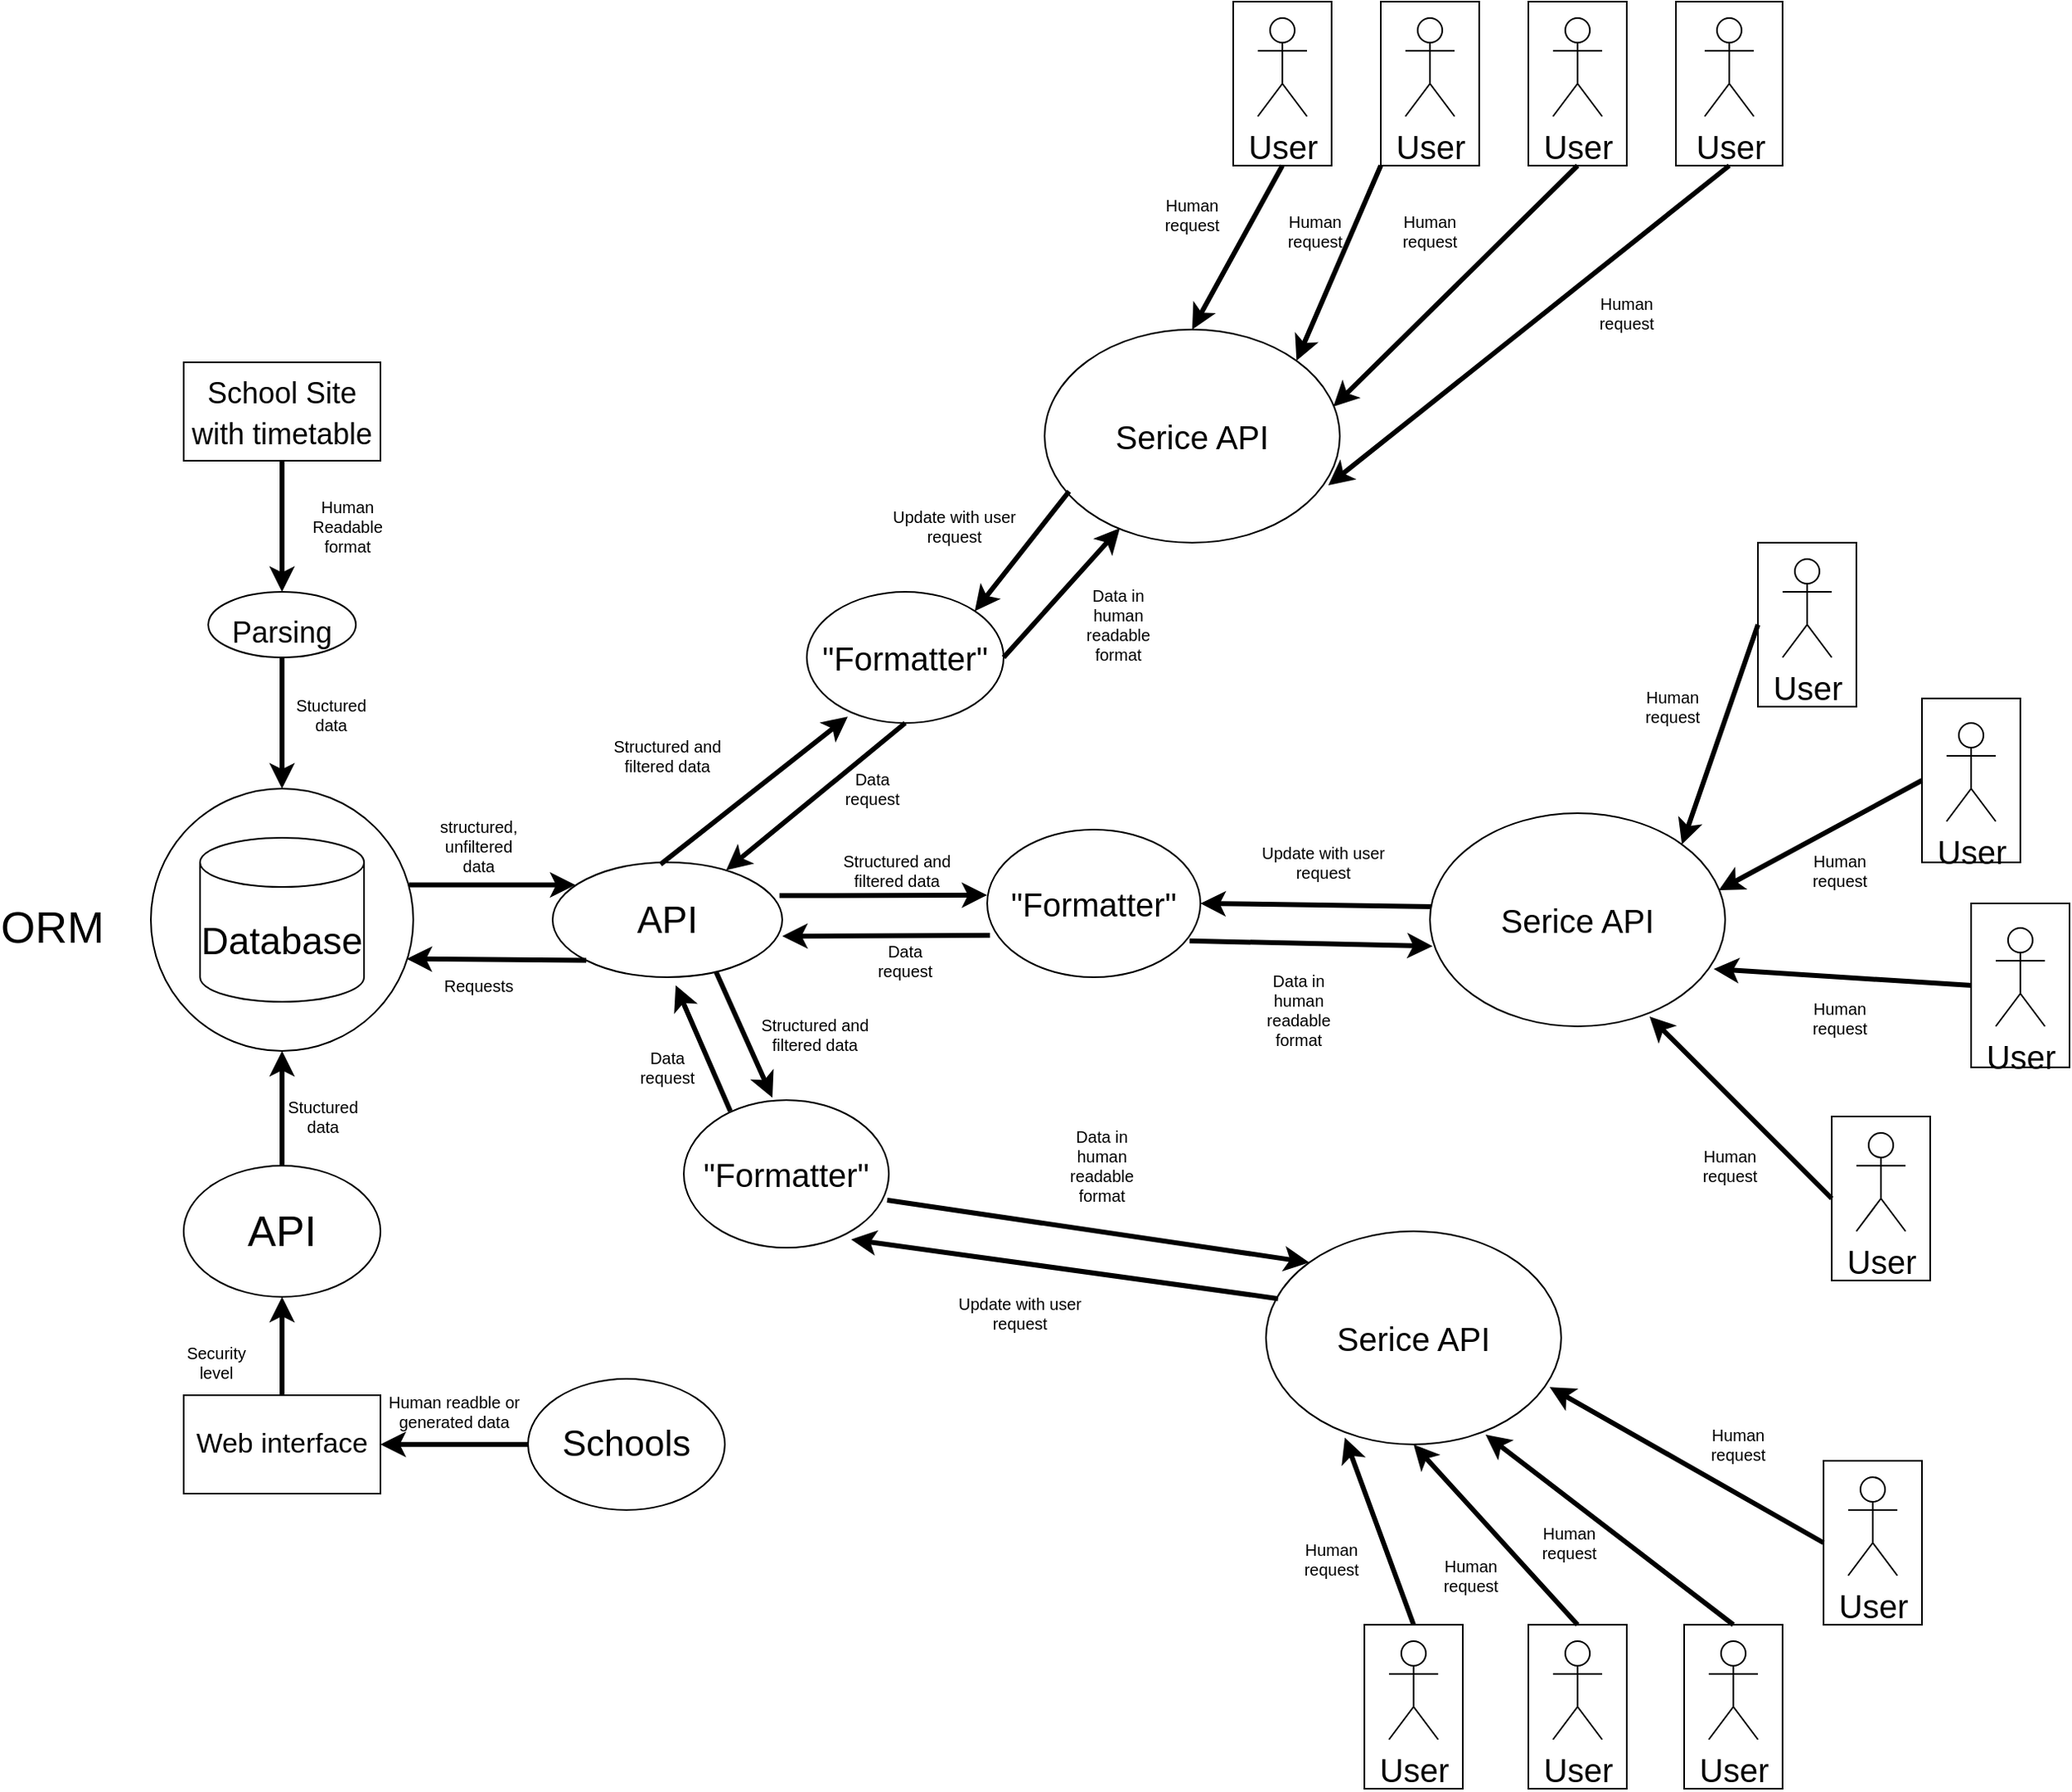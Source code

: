 <mxfile version="14.9.6" type="device"><diagram id="ePFWlk3BDchkr_DzKkZ8" name="Page-1"><mxGraphModel dx="2330" dy="2527" grid="1" gridSize="10" guides="1" tooltips="1" connect="1" arrows="1" fold="1" page="1" pageScale="1" pageWidth="850" pageHeight="1100" math="0" shadow="0"><root><mxCell id="0"/><mxCell id="1" parent="0"/><mxCell id="66izQomiAbt0nIXD7QE8-4" value="&lt;font style=&quot;font-size: 23px&quot;&gt;API&lt;/font&gt;" style="ellipse;whiteSpace=wrap;html=1;fontSize=18;" vertex="1" parent="1"><mxGeometry x="355" y="395" width="140" height="70" as="geometry"/></mxCell><mxCell id="66izQomiAbt0nIXD7QE8-8" value="" style="endArrow=classic;html=1;fontSize=30;strokeWidth=3;endFill=1;exitX=0.984;exitY=0.367;exitDx=0;exitDy=0;exitPerimeter=0;entryX=0.099;entryY=0.197;entryDx=0;entryDy=0;entryPerimeter=0;" edge="1" parent="1" source="66izQomiAbt0nIXD7QE8-15" target="66izQomiAbt0nIXD7QE8-4"><mxGeometry width="50" height="50" relative="1" as="geometry"><mxPoint x="300" y="360" as="sourcePoint"/><mxPoint x="376" y="405" as="targetPoint"/></mxGeometry></mxCell><mxCell id="66izQomiAbt0nIXD7QE8-9" value="" style="endArrow=classic;html=1;fontSize=30;strokeWidth=3;endFill=1;exitX=0;exitY=1;exitDx=0;exitDy=0;entryX=0.975;entryY=0.649;entryDx=0;entryDy=0;entryPerimeter=0;" edge="1" parent="1" source="66izQomiAbt0nIXD7QE8-4" target="66izQomiAbt0nIXD7QE8-15"><mxGeometry width="50" height="50" relative="1" as="geometry"><mxPoint x="260" y="500" as="sourcePoint"/><mxPoint x="290" y="460" as="targetPoint"/></mxGeometry></mxCell><mxCell id="66izQomiAbt0nIXD7QE8-10" value="&lt;font style=&quot;font-size: 18px&quot;&gt;Parsing&lt;/font&gt;" style="ellipse;whiteSpace=wrap;html=1;fontSize=30;" vertex="1" parent="1"><mxGeometry x="145" y="230" width="90" height="40" as="geometry"/></mxCell><mxCell id="66izQomiAbt0nIXD7QE8-11" value="" style="endArrow=classic;html=1;fontSize=30;strokeWidth=3;exitX=0.5;exitY=1;exitDx=0;exitDy=0;entryX=0.5;entryY=0;entryDx=0;entryDy=0;" edge="1" parent="1" source="66izQomiAbt0nIXD7QE8-10" target="66izQomiAbt0nIXD7QE8-15"><mxGeometry width="50" height="50" relative="1" as="geometry"><mxPoint x="290" y="290" as="sourcePoint"/><mxPoint x="130" y="310" as="targetPoint"/></mxGeometry></mxCell><mxCell id="66izQomiAbt0nIXD7QE8-13" value="&lt;font style=&quot;font-size: 18px&quot;&gt;School Site with timetable&lt;/font&gt;" style="rounded=0;whiteSpace=wrap;html=1;fontSize=20;" vertex="1" parent="1"><mxGeometry x="130" y="90" width="120" height="60" as="geometry"/></mxCell><mxCell id="66izQomiAbt0nIXD7QE8-14" value="" style="endArrow=classic;html=1;fontSize=20;strokeWidth=3;exitX=0.5;exitY=1;exitDx=0;exitDy=0;entryX=0.5;entryY=0;entryDx=0;entryDy=0;" edge="1" parent="1" source="66izQomiAbt0nIXD7QE8-13" target="66izQomiAbt0nIXD7QE8-10"><mxGeometry width="50" height="50" relative="1" as="geometry"><mxPoint x="290" y="250" as="sourcePoint"/><mxPoint x="340" y="200" as="targetPoint"/></mxGeometry></mxCell><mxCell id="66izQomiAbt0nIXD7QE8-15" value="" style="ellipse;whiteSpace=wrap;html=1;fontSize=20;" vertex="1" parent="1"><mxGeometry x="110" y="350" width="160" height="160" as="geometry"/></mxCell><mxCell id="66izQomiAbt0nIXD7QE8-2" value="&lt;font style=&quot;font-size: 23px&quot;&gt;Database&lt;/font&gt;" style="shape=cylinder3;whiteSpace=wrap;html=1;boundedLbl=1;backgroundOutline=1;size=15;verticalAlign=middle;" vertex="1" parent="1"><mxGeometry x="140" y="380" width="100" height="100" as="geometry"/></mxCell><mxCell id="66izQomiAbt0nIXD7QE8-16" value="ORM" style="text;html=1;strokeColor=none;fillColor=none;align=center;verticalAlign=middle;whiteSpace=wrap;rounded=0;fontSize=27;" vertex="1" parent="1"><mxGeometry x="30" y="425" width="40" height="20" as="geometry"/></mxCell><mxCell id="66izQomiAbt0nIXD7QE8-18" value="Serice API" style="ellipse;whiteSpace=wrap;html=1;fontSize=20;verticalAlign=middle;" vertex="1" parent="1"><mxGeometry x="655" y="70" width="180" height="130" as="geometry"/></mxCell><mxCell id="66izQomiAbt0nIXD7QE8-19" value="&quot;Formatter&quot;" style="ellipse;whiteSpace=wrap;html=1;fontSize=20;verticalAlign=middle;" vertex="1" parent="1"><mxGeometry x="510" y="230" width="120" height="80" as="geometry"/></mxCell><mxCell id="66izQomiAbt0nIXD7QE8-20" value="" style="endArrow=classic;html=1;fontSize=20;strokeWidth=3;exitX=0.5;exitY=1;exitDx=0;exitDy=0;entryX=0.756;entryY=0.067;entryDx=0;entryDy=0;entryPerimeter=0;" edge="1" parent="1" source="66izQomiAbt0nIXD7QE8-19" target="66izQomiAbt0nIXD7QE8-4"><mxGeometry width="50" height="50" relative="1" as="geometry"><mxPoint x="500" y="380" as="sourcePoint"/><mxPoint x="446" y="400" as="targetPoint"/></mxGeometry></mxCell><mxCell id="66izQomiAbt0nIXD7QE8-21" value="" style="endArrow=classic;html=1;fontSize=20;strokeWidth=3;exitX=0.47;exitY=0.017;exitDx=0;exitDy=0;exitPerimeter=0;entryX=0.208;entryY=0.952;entryDx=0;entryDy=0;entryPerimeter=0;" edge="1" parent="1" source="66izQomiAbt0nIXD7QE8-4" target="66izQomiAbt0nIXD7QE8-19"><mxGeometry width="50" height="50" relative="1" as="geometry"><mxPoint x="455.64" y="297.92" as="sourcePoint"/><mxPoint x="420" y="290" as="targetPoint"/></mxGeometry></mxCell><mxCell id="66izQomiAbt0nIXD7QE8-22" value="" style="endArrow=classic;html=1;fontSize=20;strokeWidth=3;exitX=1;exitY=0.5;exitDx=0;exitDy=0;entryX=0.255;entryY=0.932;entryDx=0;entryDy=0;entryPerimeter=0;" edge="1" parent="1" source="66izQomiAbt0nIXD7QE8-19" target="66izQomiAbt0nIXD7QE8-18"><mxGeometry width="50" height="50" relative="1" as="geometry"><mxPoint x="455.64" y="297.92" as="sourcePoint"/><mxPoint x="628" y="170" as="targetPoint"/></mxGeometry></mxCell><mxCell id="66izQomiAbt0nIXD7QE8-23" value="" style="endArrow=classic;html=1;fontSize=20;strokeWidth=3;entryX=1;entryY=0;entryDx=0;entryDy=0;exitX=0.083;exitY=0.759;exitDx=0;exitDy=0;exitPerimeter=0;" edge="1" parent="1" source="66izQomiAbt0nIXD7QE8-18" target="66izQomiAbt0nIXD7QE8-19"><mxGeometry width="50" height="50" relative="1" as="geometry"><mxPoint x="500" y="350" as="sourcePoint"/><mxPoint x="550" y="300" as="targetPoint"/></mxGeometry></mxCell><mxCell id="66izQomiAbt0nIXD7QE8-28" value="" style="rounded=0;whiteSpace=wrap;html=1;fontSize=20;verticalAlign=middle;" vertex="1" parent="1"><mxGeometry x="860" y="-130" width="60" height="100" as="geometry"/></mxCell><mxCell id="66izQomiAbt0nIXD7QE8-29" value="User" style="shape=umlActor;verticalLabelPosition=bottom;verticalAlign=top;html=1;outlineConnect=0;fontSize=20;" vertex="1" parent="1"><mxGeometry x="875" y="-120" width="30" height="60" as="geometry"/></mxCell><mxCell id="66izQomiAbt0nIXD7QE8-30" value="" style="rounded=0;whiteSpace=wrap;html=1;fontSize=20;verticalAlign=middle;" vertex="1" parent="1"><mxGeometry x="950" y="-130" width="60" height="100" as="geometry"/></mxCell><mxCell id="66izQomiAbt0nIXD7QE8-31" value="User" style="shape=umlActor;verticalLabelPosition=bottom;verticalAlign=top;html=1;outlineConnect=0;fontSize=20;" vertex="1" parent="1"><mxGeometry x="965" y="-120" width="30" height="60" as="geometry"/></mxCell><mxCell id="66izQomiAbt0nIXD7QE8-32" value="" style="rounded=0;whiteSpace=wrap;html=1;fontSize=20;verticalAlign=middle;" vertex="1" parent="1"><mxGeometry x="1040" y="-130" width="65" height="100" as="geometry"/></mxCell><mxCell id="66izQomiAbt0nIXD7QE8-33" value="User" style="shape=umlActor;verticalLabelPosition=bottom;verticalAlign=top;html=1;outlineConnect=0;fontSize=20;" vertex="1" parent="1"><mxGeometry x="1057.5" y="-120" width="30" height="60" as="geometry"/></mxCell><mxCell id="66izQomiAbt0nIXD7QE8-34" value="" style="rounded=0;whiteSpace=wrap;html=1;fontSize=20;verticalAlign=middle;" vertex="1" parent="1"><mxGeometry x="770" y="-130" width="60" height="100" as="geometry"/></mxCell><mxCell id="66izQomiAbt0nIXD7QE8-35" value="User" style="shape=umlActor;verticalLabelPosition=bottom;verticalAlign=top;html=1;outlineConnect=0;fontSize=20;" vertex="1" parent="1"><mxGeometry x="785" y="-120" width="30" height="60" as="geometry"/></mxCell><mxCell id="66izQomiAbt0nIXD7QE8-36" value="" style="endArrow=classic;html=1;fontSize=20;strokeWidth=3;exitX=0;exitY=1;exitDx=0;exitDy=0;entryX=1;entryY=0;entryDx=0;entryDy=0;" edge="1" parent="1" source="66izQomiAbt0nIXD7QE8-28" target="66izQomiAbt0nIXD7QE8-18"><mxGeometry width="50" height="50" relative="1" as="geometry"><mxPoint x="470" y="340" as="sourcePoint"/><mxPoint x="520" y="290" as="targetPoint"/></mxGeometry></mxCell><mxCell id="66izQomiAbt0nIXD7QE8-37" value="" style="endArrow=classic;html=1;fontSize=20;strokeWidth=3;entryX=0.978;entryY=0.362;entryDx=0;entryDy=0;entryPerimeter=0;exitX=0.5;exitY=1;exitDx=0;exitDy=0;" edge="1" parent="1" source="66izQomiAbt0nIXD7QE8-30" target="66izQomiAbt0nIXD7QE8-18"><mxGeometry width="50" height="50" relative="1" as="geometry"><mxPoint x="470" y="340" as="sourcePoint"/><mxPoint x="520" y="290" as="targetPoint"/></mxGeometry></mxCell><mxCell id="66izQomiAbt0nIXD7QE8-38" value="" style="endArrow=classic;html=1;fontSize=20;strokeWidth=3;entryX=0.961;entryY=0.731;entryDx=0;entryDy=0;entryPerimeter=0;exitX=0.5;exitY=1;exitDx=0;exitDy=0;" edge="1" parent="1" source="66izQomiAbt0nIXD7QE8-32" target="66izQomiAbt0nIXD7QE8-18"><mxGeometry width="50" height="50" relative="1" as="geometry"><mxPoint x="470" y="350" as="sourcePoint"/><mxPoint x="520" y="300" as="targetPoint"/></mxGeometry></mxCell><mxCell id="66izQomiAbt0nIXD7QE8-39" value="" style="endArrow=classic;html=1;fontSize=20;strokeWidth=3;entryX=0.5;entryY=0;entryDx=0;entryDy=0;exitX=0.5;exitY=1;exitDx=0;exitDy=0;" edge="1" parent="1" source="66izQomiAbt0nIXD7QE8-34" target="66izQomiAbt0nIXD7QE8-18"><mxGeometry width="50" height="50" relative="1" as="geometry"><mxPoint x="470" y="350" as="sourcePoint"/><mxPoint x="520" y="300" as="targetPoint"/></mxGeometry></mxCell><mxCell id="66izQomiAbt0nIXD7QE8-40" value="Serice API" style="ellipse;whiteSpace=wrap;html=1;fontSize=20;verticalAlign=middle;" vertex="1" parent="1"><mxGeometry x="890" y="365" width="180" height="130" as="geometry"/></mxCell><mxCell id="66izQomiAbt0nIXD7QE8-41" value="" style="rounded=0;whiteSpace=wrap;html=1;fontSize=20;verticalAlign=middle;" vertex="1" parent="1"><mxGeometry x="1090" y="200" width="60" height="100" as="geometry"/></mxCell><mxCell id="66izQomiAbt0nIXD7QE8-42" value="User" style="shape=umlActor;verticalLabelPosition=bottom;verticalAlign=top;html=1;outlineConnect=0;fontSize=20;" vertex="1" parent="1"><mxGeometry x="1105" y="210" width="30" height="60" as="geometry"/></mxCell><mxCell id="66izQomiAbt0nIXD7QE8-43" value="" style="rounded=0;whiteSpace=wrap;html=1;fontSize=20;verticalAlign=middle;" vertex="1" parent="1"><mxGeometry x="1190" y="295" width="60" height="100" as="geometry"/></mxCell><mxCell id="66izQomiAbt0nIXD7QE8-44" value="User" style="shape=umlActor;verticalLabelPosition=bottom;verticalAlign=top;html=1;outlineConnect=0;fontSize=20;" vertex="1" parent="1"><mxGeometry x="1205" y="310" width="30" height="60" as="geometry"/></mxCell><mxCell id="66izQomiAbt0nIXD7QE8-45" value="" style="rounded=0;whiteSpace=wrap;html=1;fontSize=20;verticalAlign=middle;" vertex="1" parent="1"><mxGeometry x="1220" y="420" width="60" height="100" as="geometry"/></mxCell><mxCell id="66izQomiAbt0nIXD7QE8-46" value="User" style="shape=umlActor;verticalLabelPosition=bottom;verticalAlign=top;html=1;outlineConnect=0;fontSize=20;" vertex="1" parent="1"><mxGeometry x="1235" y="435" width="30" height="60" as="geometry"/></mxCell><mxCell id="66izQomiAbt0nIXD7QE8-47" value="" style="rounded=0;whiteSpace=wrap;html=1;fontSize=20;verticalAlign=middle;" vertex="1" parent="1"><mxGeometry x="1135" y="550" width="60" height="100" as="geometry"/></mxCell><mxCell id="66izQomiAbt0nIXD7QE8-48" value="User" style="shape=umlActor;verticalLabelPosition=bottom;verticalAlign=top;html=1;outlineConnect=0;fontSize=20;" vertex="1" parent="1"><mxGeometry x="1150" y="560" width="30" height="60" as="geometry"/></mxCell><mxCell id="66izQomiAbt0nIXD7QE8-49" value="" style="endArrow=classic;html=1;fontSize=20;strokeWidth=3;exitX=0;exitY=0.5;exitDx=0;exitDy=0;entryX=1;entryY=0;entryDx=0;entryDy=0;" edge="1" parent="1" source="66izQomiAbt0nIXD7QE8-41" target="66izQomiAbt0nIXD7QE8-40"><mxGeometry width="50" height="50" relative="1" as="geometry"><mxPoint x="730" y="660" as="sourcePoint"/><mxPoint x="780" y="610" as="targetPoint"/></mxGeometry></mxCell><mxCell id="66izQomiAbt0nIXD7QE8-50" value="" style="endArrow=classic;html=1;fontSize=20;strokeWidth=3;entryX=0.978;entryY=0.362;entryDx=0;entryDy=0;entryPerimeter=0;exitX=0;exitY=0.5;exitDx=0;exitDy=0;" edge="1" parent="1" source="66izQomiAbt0nIXD7QE8-43" target="66izQomiAbt0nIXD7QE8-40"><mxGeometry width="50" height="50" relative="1" as="geometry"><mxPoint x="730" y="660" as="sourcePoint"/><mxPoint x="780" y="610" as="targetPoint"/></mxGeometry></mxCell><mxCell id="66izQomiAbt0nIXD7QE8-51" value="" style="endArrow=classic;html=1;fontSize=20;strokeWidth=3;entryX=0.961;entryY=0.731;entryDx=0;entryDy=0;entryPerimeter=0;exitX=0;exitY=0.5;exitDx=0;exitDy=0;" edge="1" parent="1" source="66izQomiAbt0nIXD7QE8-45" target="66izQomiAbt0nIXD7QE8-40"><mxGeometry width="50" height="50" relative="1" as="geometry"><mxPoint x="730" y="670" as="sourcePoint"/><mxPoint x="780" y="620" as="targetPoint"/></mxGeometry></mxCell><mxCell id="66izQomiAbt0nIXD7QE8-52" value="" style="endArrow=classic;html=1;fontSize=20;strokeWidth=3;entryX=0.744;entryY=0.954;entryDx=0;entryDy=0;entryPerimeter=0;exitX=0;exitY=0.5;exitDx=0;exitDy=0;" edge="1" parent="1" source="66izQomiAbt0nIXD7QE8-47" target="66izQomiAbt0nIXD7QE8-40"><mxGeometry width="50" height="50" relative="1" as="geometry"><mxPoint x="730" y="670" as="sourcePoint"/><mxPoint x="780" y="620" as="targetPoint"/></mxGeometry></mxCell><mxCell id="66izQomiAbt0nIXD7QE8-53" value="Serice API" style="ellipse;whiteSpace=wrap;html=1;fontSize=20;verticalAlign=middle;" vertex="1" parent="1"><mxGeometry x="790" y="620" width="180" height="130" as="geometry"/></mxCell><mxCell id="66izQomiAbt0nIXD7QE8-54" value="" style="rounded=0;whiteSpace=wrap;html=1;fontSize=20;verticalAlign=middle;" vertex="1" parent="1"><mxGeometry x="850" y="860" width="60" height="100" as="geometry"/></mxCell><mxCell id="66izQomiAbt0nIXD7QE8-55" value="User" style="shape=umlActor;verticalLabelPosition=bottom;verticalAlign=top;html=1;outlineConnect=0;fontSize=20;" vertex="1" parent="1"><mxGeometry x="865" y="870" width="30" height="60" as="geometry"/></mxCell><mxCell id="66izQomiAbt0nIXD7QE8-56" value="" style="rounded=0;whiteSpace=wrap;html=1;fontSize=20;verticalAlign=middle;" vertex="1" parent="1"><mxGeometry x="950" y="860" width="60" height="100" as="geometry"/></mxCell><mxCell id="66izQomiAbt0nIXD7QE8-57" value="User" style="shape=umlActor;verticalLabelPosition=bottom;verticalAlign=top;html=1;outlineConnect=0;fontSize=20;" vertex="1" parent="1"><mxGeometry x="965" y="870" width="30" height="60" as="geometry"/></mxCell><mxCell id="66izQomiAbt0nIXD7QE8-58" value="" style="rounded=0;whiteSpace=wrap;html=1;fontSize=20;verticalAlign=middle;" vertex="1" parent="1"><mxGeometry x="1130" y="760" width="60" height="100" as="geometry"/></mxCell><mxCell id="66izQomiAbt0nIXD7QE8-59" value="User" style="shape=umlActor;verticalLabelPosition=bottom;verticalAlign=top;html=1;outlineConnect=0;fontSize=20;" vertex="1" parent="1"><mxGeometry x="1145" y="770" width="30" height="60" as="geometry"/></mxCell><mxCell id="66izQomiAbt0nIXD7QE8-60" value="" style="rounded=0;whiteSpace=wrap;html=1;fontSize=20;verticalAlign=middle;" vertex="1" parent="1"><mxGeometry x="1045" y="860" width="60" height="100" as="geometry"/></mxCell><mxCell id="66izQomiAbt0nIXD7QE8-61" value="User" style="shape=umlActor;verticalLabelPosition=bottom;verticalAlign=top;html=1;outlineConnect=0;fontSize=20;" vertex="1" parent="1"><mxGeometry x="1060" y="870" width="30" height="60" as="geometry"/></mxCell><mxCell id="66izQomiAbt0nIXD7QE8-62" value="" style="endArrow=classic;html=1;fontSize=20;strokeWidth=3;entryX=0.267;entryY=0.968;entryDx=0;entryDy=0;entryPerimeter=0;" edge="1" parent="1" target="66izQomiAbt0nIXD7QE8-53"><mxGeometry width="50" height="50" relative="1" as="geometry"><mxPoint x="880" y="860" as="sourcePoint"/><mxPoint x="540" y="870" as="targetPoint"/></mxGeometry></mxCell><mxCell id="66izQomiAbt0nIXD7QE8-63" value="" style="endArrow=classic;html=1;fontSize=20;strokeWidth=3;entryX=0.5;entryY=1;entryDx=0;entryDy=0;exitX=0.5;exitY=0;exitDx=0;exitDy=0;" edge="1" parent="1" source="66izQomiAbt0nIXD7QE8-56" target="66izQomiAbt0nIXD7QE8-53"><mxGeometry width="50" height="50" relative="1" as="geometry"><mxPoint x="490" y="920" as="sourcePoint"/><mxPoint x="540" y="870" as="targetPoint"/></mxGeometry></mxCell><mxCell id="66izQomiAbt0nIXD7QE8-64" value="" style="endArrow=classic;html=1;fontSize=20;strokeWidth=3;entryX=0.961;entryY=0.731;entryDx=0;entryDy=0;entryPerimeter=0;exitX=0;exitY=0.5;exitDx=0;exitDy=0;" edge="1" parent="1" source="66izQomiAbt0nIXD7QE8-58" target="66izQomiAbt0nIXD7QE8-53"><mxGeometry width="50" height="50" relative="1" as="geometry"><mxPoint x="490" y="930" as="sourcePoint"/><mxPoint x="540" y="880" as="targetPoint"/></mxGeometry></mxCell><mxCell id="66izQomiAbt0nIXD7QE8-65" value="" style="endArrow=classic;html=1;fontSize=20;strokeWidth=3;entryX=0.744;entryY=0.954;entryDx=0;entryDy=0;entryPerimeter=0;exitX=0.5;exitY=0;exitDx=0;exitDy=0;" edge="1" parent="1" source="66izQomiAbt0nIXD7QE8-60" target="66izQomiAbt0nIXD7QE8-53"><mxGeometry width="50" height="50" relative="1" as="geometry"><mxPoint x="490" y="930" as="sourcePoint"/><mxPoint x="540" y="880" as="targetPoint"/></mxGeometry></mxCell><mxCell id="66izQomiAbt0nIXD7QE8-67" value="&quot;Formatter&quot;" style="ellipse;whiteSpace=wrap;html=1;fontSize=20;verticalAlign=middle;" vertex="1" parent="1"><mxGeometry x="620" y="375" width="130" height="90" as="geometry"/></mxCell><mxCell id="66izQomiAbt0nIXD7QE8-68" value="&quot;Formatter&quot;" style="ellipse;whiteSpace=wrap;html=1;fontSize=20;verticalAlign=middle;" vertex="1" parent="1"><mxGeometry x="435" y="540" width="125" height="90" as="geometry"/></mxCell><mxCell id="66izQomiAbt0nIXD7QE8-71" value="" style="endArrow=classic;html=1;fontSize=20;strokeWidth=3;exitX=0.949;exitY=0.754;exitDx=0;exitDy=0;exitPerimeter=0;entryX=0.009;entryY=0.624;entryDx=0;entryDy=0;entryPerimeter=0;" edge="1" parent="1" source="66izQomiAbt0nIXD7QE8-67" target="66izQomiAbt0nIXD7QE8-40"><mxGeometry width="50" height="50" relative="1" as="geometry"><mxPoint x="660" y="570" as="sourcePoint"/><mxPoint x="876" y="470" as="targetPoint"/></mxGeometry></mxCell><mxCell id="66izQomiAbt0nIXD7QE8-72" value="" style="endArrow=classic;html=1;fontSize=20;strokeWidth=3;entryX=1;entryY=0.5;entryDx=0;entryDy=0;exitX=0.005;exitY=0.438;exitDx=0;exitDy=0;exitPerimeter=0;" edge="1" parent="1" source="66izQomiAbt0nIXD7QE8-40" target="66izQomiAbt0nIXD7QE8-67"><mxGeometry width="50" height="50" relative="1" as="geometry"><mxPoint x="879" y="448" as="sourcePoint"/><mxPoint x="770" y="510" as="targetPoint"/></mxGeometry></mxCell><mxCell id="66izQomiAbt0nIXD7QE8-73" value="" style="endArrow=classic;html=1;fontSize=20;strokeWidth=3;entryX=0;entryY=0;entryDx=0;entryDy=0;exitX=0.992;exitY=0.678;exitDx=0;exitDy=0;exitPerimeter=0;" edge="1" parent="1" source="66izQomiAbt0nIXD7QE8-68" target="66izQomiAbt0nIXD7QE8-53"><mxGeometry width="50" height="50" relative="1" as="geometry"><mxPoint x="740" y="530" as="sourcePoint"/><mxPoint x="790" y="480" as="targetPoint"/></mxGeometry></mxCell><mxCell id="66izQomiAbt0nIXD7QE8-74" value="" style="endArrow=classic;html=1;fontSize=20;strokeWidth=3;entryX=0.816;entryY=0.944;entryDx=0;entryDy=0;entryPerimeter=0;exitX=0.041;exitY=0.316;exitDx=0;exitDy=0;exitPerimeter=0;" edge="1" parent="1" source="66izQomiAbt0nIXD7QE8-53" target="66izQomiAbt0nIXD7QE8-68"><mxGeometry width="50" height="50" relative="1" as="geometry"><mxPoint x="640" y="690" as="sourcePoint"/><mxPoint x="550" y="620" as="targetPoint"/></mxGeometry></mxCell><mxCell id="66izQomiAbt0nIXD7QE8-75" value="" style="endArrow=classic;html=1;fontSize=20;strokeWidth=3;entryX=0;entryY=0.444;entryDx=0;entryDy=0;entryPerimeter=0;exitX=0.988;exitY=0.29;exitDx=0;exitDy=0;exitPerimeter=0;" edge="1" parent="1" source="66izQomiAbt0nIXD7QE8-4" target="66izQomiAbt0nIXD7QE8-67"><mxGeometry width="50" height="50" relative="1" as="geometry"><mxPoint x="500" y="460" as="sourcePoint"/><mxPoint x="550" y="410" as="targetPoint"/></mxGeometry></mxCell><mxCell id="66izQomiAbt0nIXD7QE8-76" value="" style="endArrow=classic;html=1;fontSize=20;strokeWidth=3;exitX=0.013;exitY=0.717;exitDx=0;exitDy=0;exitPerimeter=0;" edge="1" parent="1" source="66izQomiAbt0nIXD7QE8-67"><mxGeometry width="50" height="50" relative="1" as="geometry"><mxPoint x="535" y="520" as="sourcePoint"/><mxPoint x="495" y="440" as="targetPoint"/></mxGeometry></mxCell><mxCell id="66izQomiAbt0nIXD7QE8-77" value="" style="endArrow=classic;html=1;fontSize=20;strokeWidth=3;entryX=0.432;entryY=-0.017;entryDx=0;entryDy=0;entryPerimeter=0;exitX=0.712;exitY=0.955;exitDx=0;exitDy=0;exitPerimeter=0;" edge="1" parent="1" source="66izQomiAbt0nIXD7QE8-4" target="66izQomiAbt0nIXD7QE8-68"><mxGeometry width="50" height="50" relative="1" as="geometry"><mxPoint x="410" y="510" as="sourcePoint"/><mxPoint x="460" y="460" as="targetPoint"/></mxGeometry></mxCell><mxCell id="66izQomiAbt0nIXD7QE8-78" value="" style="endArrow=classic;html=1;fontSize=20;strokeWidth=3;exitX=0.227;exitY=0.075;exitDx=0;exitDy=0;exitPerimeter=0;entryX=0.536;entryY=1.071;entryDx=0;entryDy=0;entryPerimeter=0;" edge="1" parent="1" source="66izQomiAbt0nIXD7QE8-68" target="66izQomiAbt0nIXD7QE8-4"><mxGeometry width="50" height="50" relative="1" as="geometry"><mxPoint x="410" y="510" as="sourcePoint"/><mxPoint x="410" y="480" as="targetPoint"/></mxGeometry></mxCell><mxCell id="66izQomiAbt0nIXD7QE8-80" value="Human Readable format" style="text;html=1;strokeColor=none;fillColor=none;align=center;verticalAlign=middle;whiteSpace=wrap;rounded=0;fontSize=10;" vertex="1" parent="1"><mxGeometry x="200" y="170" width="60" height="40" as="geometry"/></mxCell><mxCell id="66izQomiAbt0nIXD7QE8-81" value="Stuctured data" style="text;html=1;strokeColor=none;fillColor=none;align=center;verticalAlign=middle;whiteSpace=wrap;rounded=0;fontSize=10;" vertex="1" parent="1"><mxGeometry x="200" y="295" width="40" height="20" as="geometry"/></mxCell><mxCell id="66izQomiAbt0nIXD7QE8-82" value="Human request" style="text;html=1;strokeColor=none;fillColor=none;align=center;verticalAlign=middle;whiteSpace=wrap;rounded=0;fontSize=10;" vertex="1" parent="1"><mxGeometry x="725" y="-10" width="40" height="20" as="geometry"/></mxCell><mxCell id="66izQomiAbt0nIXD7QE8-84" value="Human request" style="text;html=1;strokeColor=none;fillColor=none;align=center;verticalAlign=middle;whiteSpace=wrap;rounded=0;fontSize=10;" vertex="1" parent="1"><mxGeometry x="990" y="50" width="40" height="20" as="geometry"/></mxCell><mxCell id="66izQomiAbt0nIXD7QE8-85" value="Human request" style="text;html=1;strokeColor=none;fillColor=none;align=center;verticalAlign=middle;whiteSpace=wrap;rounded=0;fontSize=10;" vertex="1" parent="1"><mxGeometry x="1017.5" y="290" width="40" height="20" as="geometry"/></mxCell><mxCell id="66izQomiAbt0nIXD7QE8-86" value="Human request" style="text;html=1;strokeColor=none;fillColor=none;align=center;verticalAlign=middle;whiteSpace=wrap;rounded=0;fontSize=10;" vertex="1" parent="1"><mxGeometry x="1052.5" y="570" width="40" height="20" as="geometry"/></mxCell><mxCell id="66izQomiAbt0nIXD7QE8-87" value="Human request" style="text;html=1;strokeColor=none;fillColor=none;align=center;verticalAlign=middle;whiteSpace=wrap;rounded=0;fontSize=10;" vertex="1" parent="1"><mxGeometry x="1057.5" y="740" width="40" height="20" as="geometry"/></mxCell><mxCell id="66izQomiAbt0nIXD7QE8-88" value="Human request" style="text;html=1;strokeColor=none;fillColor=none;align=center;verticalAlign=middle;whiteSpace=wrap;rounded=0;fontSize=10;" vertex="1" parent="1"><mxGeometry x="810" y="810" width="40" height="20" as="geometry"/></mxCell><mxCell id="66izQomiAbt0nIXD7QE8-89" value="Human request" style="text;html=1;strokeColor=none;fillColor=none;align=center;verticalAlign=middle;whiteSpace=wrap;rounded=0;fontSize=10;" vertex="1" parent="1"><mxGeometry x="895" y="820" width="40" height="20" as="geometry"/></mxCell><mxCell id="66izQomiAbt0nIXD7QE8-90" value="Human request" style="text;html=1;strokeColor=none;fillColor=none;align=center;verticalAlign=middle;whiteSpace=wrap;rounded=0;fontSize=10;" vertex="1" parent="1"><mxGeometry x="955" y="800" width="40" height="20" as="geometry"/></mxCell><mxCell id="66izQomiAbt0nIXD7QE8-91" value="Human request" style="text;html=1;strokeColor=none;fillColor=none;align=center;verticalAlign=middle;whiteSpace=wrap;rounded=0;fontSize=10;" vertex="1" parent="1"><mxGeometry x="1120" y="480" width="40" height="20" as="geometry"/></mxCell><mxCell id="66izQomiAbt0nIXD7QE8-92" value="Human request" style="text;html=1;strokeColor=none;fillColor=none;align=center;verticalAlign=middle;whiteSpace=wrap;rounded=0;fontSize=10;" vertex="1" parent="1"><mxGeometry x="1120" y="390" width="40" height="20" as="geometry"/></mxCell><mxCell id="66izQomiAbt0nIXD7QE8-93" value="Human request" style="text;html=1;strokeColor=none;fillColor=none;align=center;verticalAlign=middle;whiteSpace=wrap;rounded=0;fontSize=10;" vertex="1" parent="1"><mxGeometry x="800" width="40" height="20" as="geometry"/></mxCell><mxCell id="66izQomiAbt0nIXD7QE8-94" value="Human request" style="text;html=1;strokeColor=none;fillColor=none;align=center;verticalAlign=middle;whiteSpace=wrap;rounded=0;fontSize=10;" vertex="1" parent="1"><mxGeometry x="870" width="40" height="20" as="geometry"/></mxCell><mxCell id="66izQomiAbt0nIXD7QE8-95" value="Update with user request" style="text;html=1;strokeColor=none;fillColor=none;align=center;verticalAlign=middle;whiteSpace=wrap;rounded=0;fontSize=10;" vertex="1" parent="1"><mxGeometry x="560" y="170" width="80" height="40" as="geometry"/></mxCell><mxCell id="66izQomiAbt0nIXD7QE8-96" value="Update with user request" style="text;html=1;strokeColor=none;fillColor=none;align=center;verticalAlign=middle;whiteSpace=wrap;rounded=0;fontSize=10;" vertex="1" parent="1"><mxGeometry x="785" y="375" width="80" height="40" as="geometry"/></mxCell><mxCell id="66izQomiAbt0nIXD7QE8-97" value="Update with user request" style="text;html=1;strokeColor=none;fillColor=none;align=center;verticalAlign=middle;whiteSpace=wrap;rounded=0;fontSize=10;" vertex="1" parent="1"><mxGeometry x="600" y="650" width="80" height="40" as="geometry"/></mxCell><mxCell id="66izQomiAbt0nIXD7QE8-98" value="Data in human readable format" style="text;html=1;strokeColor=none;fillColor=none;align=center;verticalAlign=middle;whiteSpace=wrap;rounded=0;fontSize=10;" vertex="1" parent="1"><mxGeometry x="680" y="240" width="40" height="20" as="geometry"/></mxCell><mxCell id="66izQomiAbt0nIXD7QE8-100" value="Data in human readable format" style="text;html=1;strokeColor=none;fillColor=none;align=center;verticalAlign=middle;whiteSpace=wrap;rounded=0;fontSize=10;" vertex="1" parent="1"><mxGeometry x="790" y="475" width="40" height="20" as="geometry"/></mxCell><mxCell id="66izQomiAbt0nIXD7QE8-101" value="Data in human readable format" style="text;html=1;strokeColor=none;fillColor=none;align=center;verticalAlign=middle;whiteSpace=wrap;rounded=0;fontSize=10;" vertex="1" parent="1"><mxGeometry x="670" y="570" width="40" height="20" as="geometry"/></mxCell><mxCell id="66izQomiAbt0nIXD7QE8-102" value="Structured and filtered data" style="text;html=1;strokeColor=none;fillColor=none;align=center;verticalAlign=middle;whiteSpace=wrap;rounded=0;fontSize=10;" vertex="1" parent="1"><mxGeometry x="390" y="320" width="70" height="20" as="geometry"/></mxCell><mxCell id="66izQomiAbt0nIXD7QE8-103" value="Structured and filtered data" style="text;html=1;strokeColor=none;fillColor=none;align=center;verticalAlign=middle;whiteSpace=wrap;rounded=0;fontSize=10;" vertex="1" parent="1"><mxGeometry x="530" y="390" width="70" height="20" as="geometry"/></mxCell><mxCell id="66izQomiAbt0nIXD7QE8-104" value="Structured and filtered data" style="text;html=1;strokeColor=none;fillColor=none;align=center;verticalAlign=middle;whiteSpace=wrap;rounded=0;fontSize=10;" vertex="1" parent="1"><mxGeometry x="480" y="490" width="70" height="20" as="geometry"/></mxCell><mxCell id="66izQomiAbt0nIXD7QE8-105" value="Data request" style="text;html=1;strokeColor=none;fillColor=none;align=center;verticalAlign=middle;whiteSpace=wrap;rounded=0;fontSize=10;" vertex="1" parent="1"><mxGeometry x="530" y="340" width="40" height="20" as="geometry"/></mxCell><mxCell id="66izQomiAbt0nIXD7QE8-107" value="Data request" style="text;html=1;strokeColor=none;fillColor=none;align=center;verticalAlign=middle;whiteSpace=wrap;rounded=0;fontSize=10;" vertex="1" parent="1"><mxGeometry x="550" y="445" width="40" height="20" as="geometry"/></mxCell><mxCell id="66izQomiAbt0nIXD7QE8-108" value="Data request" style="text;html=1;strokeColor=none;fillColor=none;align=center;verticalAlign=middle;whiteSpace=wrap;rounded=0;fontSize=10;" vertex="1" parent="1"><mxGeometry x="405" y="510" width="40" height="20" as="geometry"/></mxCell><mxCell id="66izQomiAbt0nIXD7QE8-109" value="Requests" style="text;html=1;strokeColor=none;fillColor=none;align=center;verticalAlign=middle;whiteSpace=wrap;rounded=0;fontSize=10;" vertex="1" parent="1"><mxGeometry x="290" y="460" width="40" height="20" as="geometry"/></mxCell><mxCell id="66izQomiAbt0nIXD7QE8-110" value="structured, unfiltered data" style="text;html=1;strokeColor=none;fillColor=none;align=center;verticalAlign=middle;whiteSpace=wrap;rounded=0;fontSize=10;" vertex="1" parent="1"><mxGeometry x="290" y="375" width="40" height="20" as="geometry"/></mxCell><mxCell id="66izQomiAbt0nIXD7QE8-111" value="&lt;font style=&quot;font-size: 26px&quot;&gt;API&lt;/font&gt;" style="ellipse;whiteSpace=wrap;html=1;fontSize=10;verticalAlign=middle;" vertex="1" parent="1"><mxGeometry x="130" y="580" width="120" height="80" as="geometry"/></mxCell><mxCell id="66izQomiAbt0nIXD7QE8-112" value="" style="endArrow=classic;html=1;fontSize=10;strokeWidth=3;entryX=0.5;entryY=1;entryDx=0;entryDy=0;exitX=0.5;exitY=0;exitDx=0;exitDy=0;" edge="1" parent="1" source="66izQomiAbt0nIXD7QE8-111" target="66izQomiAbt0nIXD7QE8-15"><mxGeometry width="50" height="50" relative="1" as="geometry"><mxPoint x="20" y="580" as="sourcePoint"/><mxPoint x="70" y="530" as="targetPoint"/></mxGeometry></mxCell><mxCell id="66izQomiAbt0nIXD7QE8-113" value="Web interface&lt;br style=&quot;font-size: 17px;&quot;&gt;" style="rounded=0;whiteSpace=wrap;html=1;fontSize=17;verticalAlign=middle;" vertex="1" parent="1"><mxGeometry x="130" y="720" width="120" height="60" as="geometry"/></mxCell><mxCell id="66izQomiAbt0nIXD7QE8-114" value="" style="endArrow=classic;html=1;fontSize=10;strokeWidth=3;entryX=0.5;entryY=1;entryDx=0;entryDy=0;exitX=0.5;exitY=0;exitDx=0;exitDy=0;" edge="1" parent="1" source="66izQomiAbt0nIXD7QE8-113" target="66izQomiAbt0nIXD7QE8-111"><mxGeometry width="50" height="50" relative="1" as="geometry"><mxPoint x="-140" y="590" as="sourcePoint"/><mxPoint x="-90" y="540" as="targetPoint"/></mxGeometry></mxCell><mxCell id="66izQomiAbt0nIXD7QE8-115" value="Schools" style="ellipse;whiteSpace=wrap;html=1;fontSize=22;verticalAlign=middle;" vertex="1" parent="1"><mxGeometry x="340" y="710" width="120" height="80" as="geometry"/></mxCell><mxCell id="66izQomiAbt0nIXD7QE8-116" value="" style="endArrow=classic;html=1;fontSize=17;strokeWidth=3;entryX=1;entryY=0.5;entryDx=0;entryDy=0;exitX=0;exitY=0.5;exitDx=0;exitDy=0;" edge="1" parent="1" source="66izQomiAbt0nIXD7QE8-115" target="66izQomiAbt0nIXD7QE8-113"><mxGeometry width="50" height="50" relative="1" as="geometry"><mxPoint x="-140" y="510" as="sourcePoint"/><mxPoint x="-90" y="460" as="targetPoint"/></mxGeometry></mxCell><mxCell id="66izQomiAbt0nIXD7QE8-118" value="Human readble or generated data" style="text;html=1;strokeColor=none;fillColor=none;align=center;verticalAlign=middle;whiteSpace=wrap;rounded=0;fontSize=10;" vertex="1" parent="1"><mxGeometry x="235" y="720" width="120" height="20" as="geometry"/></mxCell><mxCell id="66izQomiAbt0nIXD7QE8-119" value="Stuctured data" style="text;html=1;strokeColor=none;fillColor=none;align=center;verticalAlign=middle;whiteSpace=wrap;rounded=0;fontSize=10;" vertex="1" parent="1"><mxGeometry x="195" y="540" width="40" height="20" as="geometry"/></mxCell><mxCell id="66izQomiAbt0nIXD7QE8-121" value="Security level" style="text;html=1;strokeColor=none;fillColor=none;align=center;verticalAlign=middle;whiteSpace=wrap;rounded=0;fontSize=10;" vertex="1" parent="1"><mxGeometry x="130" y="690" width="40" height="20" as="geometry"/></mxCell></root></mxGraphModel></diagram></mxfile>